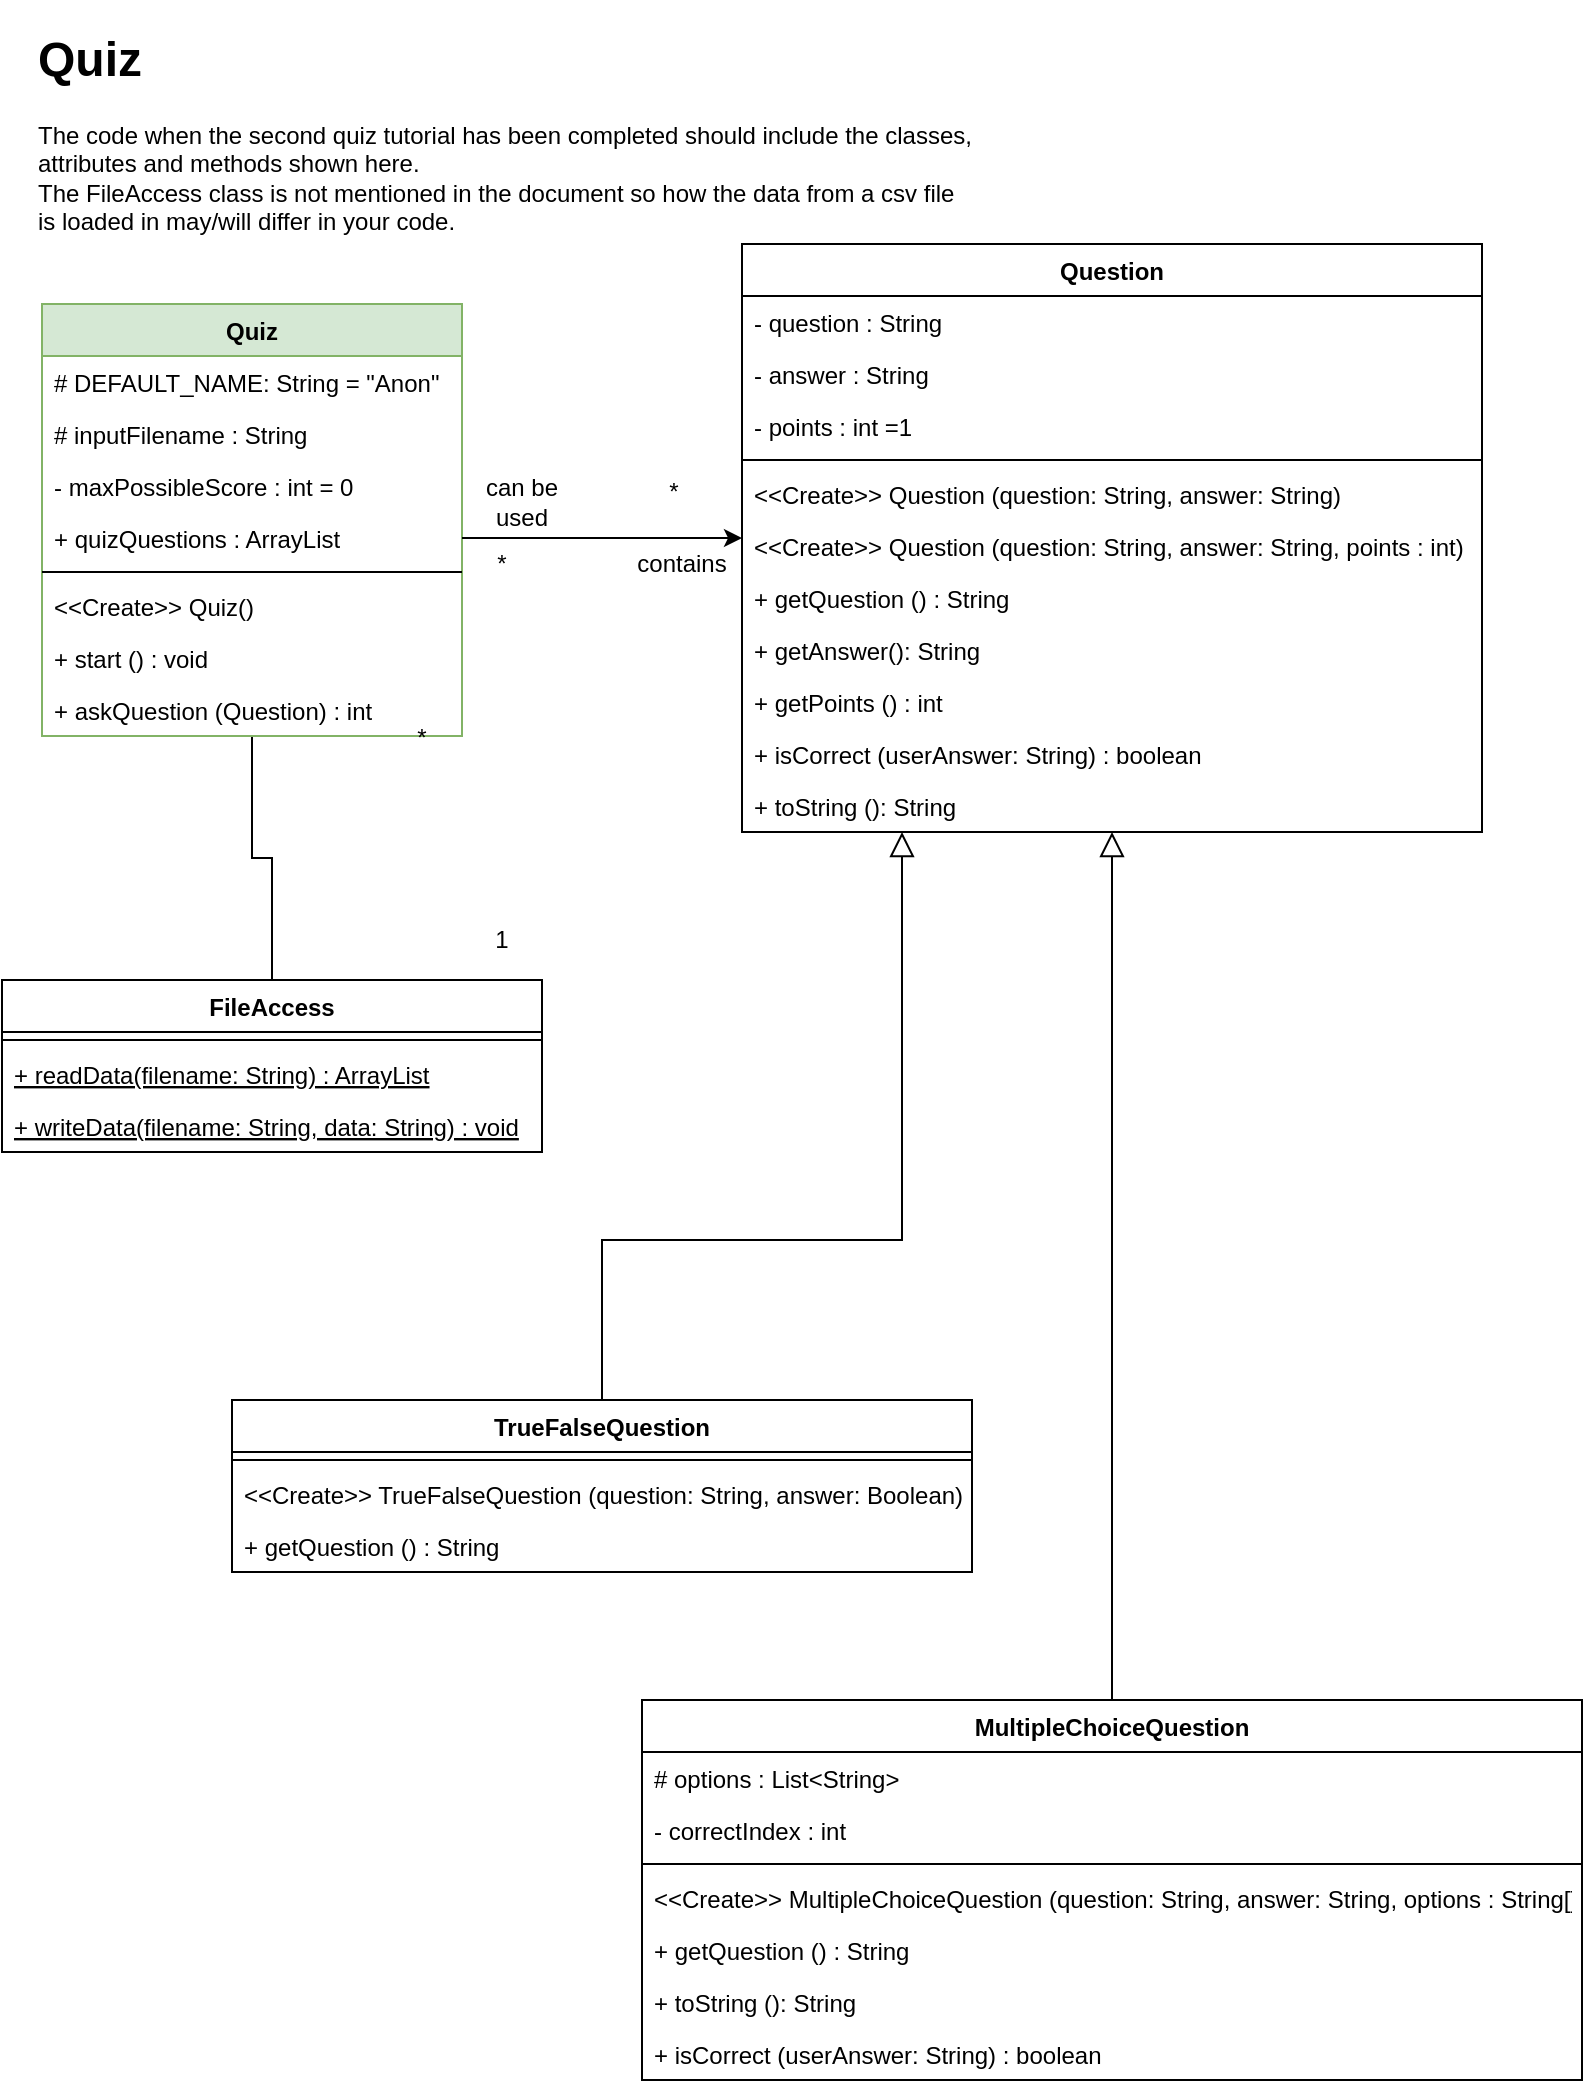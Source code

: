 <mxfile version="20.5.3" type="embed" pages="3"><diagram id="duLIq42Rx5AsYEdSV9Jk" name="Quiz"><mxGraphModel dx="771" dy="699" grid="1" gridSize="10" guides="1" tooltips="1" connect="1" arrows="1" fold="1" page="1" pageScale="1" pageWidth="827" pageHeight="1169" math="0" shadow="0"><root><mxCell id="0"/><mxCell id="1" parent="0"/><mxCell id="VQdse6aXJuE9har1bsIT-27" style="edgeStyle=orthogonalEdgeStyle;rounded=0;orthogonalLoop=1;jettySize=auto;html=1;exitX=0.5;exitY=1;exitDx=0;exitDy=0;entryX=0.5;entryY=0;entryDx=0;entryDy=0;endArrow=none;endFill=0;" parent="1" source="VQdse6aXJuE9har1bsIT-1" target="VQdse6aXJuE9har1bsIT-5" edge="1"><mxGeometry relative="1" as="geometry"/></mxCell><mxCell id="VQdse6aXJuE9har1bsIT-1" value="Quiz" style="swimlane;fontStyle=1;align=center;verticalAlign=top;childLayout=stackLayout;horizontal=1;startSize=26;horizontalStack=0;resizeParent=1;resizeParentMax=0;resizeLast=0;collapsible=1;marginBottom=0;fillColor=#d5e8d4;strokeColor=#82b366;" parent="1" vertex="1"><mxGeometry x="30" y="152" width="210" height="216" as="geometry"/></mxCell><mxCell id="VQdse6aXJuE9har1bsIT-2" value="# DEFAULT_NAME: String = &quot;Anon&quot;" style="text;strokeColor=none;fillColor=none;align=left;verticalAlign=top;spacingLeft=4;spacingRight=4;overflow=hidden;rotatable=0;points=[[0,0.5],[1,0.5]];portConstraint=eastwest;" parent="VQdse6aXJuE9har1bsIT-1" vertex="1"><mxGeometry y="26" width="210" height="26" as="geometry"/></mxCell><mxCell id="VQdse6aXJuE9har1bsIT-14" value="# inputFilename : String" style="text;strokeColor=none;fillColor=none;align=left;verticalAlign=top;spacingLeft=4;spacingRight=4;overflow=hidden;rotatable=0;points=[[0,0.5],[1,0.5]];portConstraint=eastwest;" parent="VQdse6aXJuE9har1bsIT-1" vertex="1"><mxGeometry y="52" width="210" height="26" as="geometry"/></mxCell><mxCell id="VQdse6aXJuE9har1bsIT-15" value="- maxPossibleScore : int = 0" style="text;strokeColor=none;fillColor=none;align=left;verticalAlign=top;spacingLeft=4;spacingRight=4;overflow=hidden;rotatable=0;points=[[0,0.5],[1,0.5]];portConstraint=eastwest;" parent="VQdse6aXJuE9har1bsIT-1" vertex="1"><mxGeometry y="78" width="210" height="26" as="geometry"/></mxCell><mxCell id="VQdse6aXJuE9har1bsIT-13" value="+ quizQuestions : ArrayList" style="text;strokeColor=none;fillColor=none;align=left;verticalAlign=top;spacingLeft=4;spacingRight=4;overflow=hidden;rotatable=0;points=[[0,0.5],[1,0.5]];portConstraint=eastwest;" parent="VQdse6aXJuE9har1bsIT-1" vertex="1"><mxGeometry y="104" width="210" height="26" as="geometry"/></mxCell><mxCell id="VQdse6aXJuE9har1bsIT-3" value="" style="line;strokeWidth=1;fillColor=none;align=left;verticalAlign=middle;spacingTop=-1;spacingLeft=3;spacingRight=3;rotatable=0;labelPosition=right;points=[];portConstraint=eastwest;" parent="VQdse6aXJuE9har1bsIT-1" vertex="1"><mxGeometry y="130" width="210" height="8" as="geometry"/></mxCell><mxCell id="VQdse6aXJuE9har1bsIT-4" value="&lt;&lt;Create&gt;&gt; Quiz()" style="text;strokeColor=none;fillColor=none;align=left;verticalAlign=top;spacingLeft=4;spacingRight=4;overflow=hidden;rotatable=0;points=[[0,0.5],[1,0.5]];portConstraint=eastwest;" parent="VQdse6aXJuE9har1bsIT-1" vertex="1"><mxGeometry y="138" width="210" height="26" as="geometry"/></mxCell><mxCell id="VQdse6aXJuE9har1bsIT-17" value="+ start () : void" style="text;strokeColor=none;fillColor=none;align=left;verticalAlign=top;spacingLeft=4;spacingRight=4;overflow=hidden;rotatable=0;points=[[0,0.5],[1,0.5]];portConstraint=eastwest;" parent="VQdse6aXJuE9har1bsIT-1" vertex="1"><mxGeometry y="164" width="210" height="26" as="geometry"/></mxCell><mxCell id="VQdse6aXJuE9har1bsIT-18" value="+ askQuestion (Question) : int" style="text;strokeColor=none;fillColor=none;align=left;verticalAlign=top;spacingLeft=4;spacingRight=4;overflow=hidden;rotatable=0;points=[[0,0.5],[1,0.5]];portConstraint=eastwest;" parent="VQdse6aXJuE9har1bsIT-1" vertex="1"><mxGeometry y="190" width="210" height="26" as="geometry"/></mxCell><mxCell id="VQdse6aXJuE9har1bsIT-5" value="FileAccess" style="swimlane;fontStyle=1;align=center;verticalAlign=top;childLayout=stackLayout;horizontal=1;startSize=26;horizontalStack=0;resizeParent=1;resizeParentMax=0;resizeLast=0;collapsible=1;marginBottom=0;" parent="1" vertex="1"><mxGeometry x="10" y="490" width="270" height="86" as="geometry"/></mxCell><mxCell id="VQdse6aXJuE9har1bsIT-7" value="" style="line;strokeWidth=1;fillColor=none;align=left;verticalAlign=middle;spacingTop=-1;spacingLeft=3;spacingRight=3;rotatable=0;labelPosition=right;points=[];portConstraint=eastwest;" parent="VQdse6aXJuE9har1bsIT-5" vertex="1"><mxGeometry y="26" width="270" height="8" as="geometry"/></mxCell><mxCell id="VQdse6aXJuE9har1bsIT-8" value="+ readData(filename: String) : ArrayList" style="text;strokeColor=none;fillColor=none;align=left;verticalAlign=top;spacingLeft=4;spacingRight=4;overflow=hidden;rotatable=0;points=[[0,0.5],[1,0.5]];portConstraint=eastwest;fontStyle=4" parent="VQdse6aXJuE9har1bsIT-5" vertex="1"><mxGeometry y="34" width="270" height="26" as="geometry"/></mxCell><mxCell id="VQdse6aXJuE9har1bsIT-26" value="+ writeData(filename: String, data: String) : void" style="text;strokeColor=none;fillColor=none;align=left;verticalAlign=top;spacingLeft=4;spacingRight=4;overflow=hidden;rotatable=0;points=[[0,0.5],[1,0.5]];portConstraint=eastwest;fontStyle=4" parent="VQdse6aXJuE9har1bsIT-5" vertex="1"><mxGeometry y="60" width="270" height="26" as="geometry"/></mxCell><mxCell id="VQdse6aXJuE9har1bsIT-9" value="Question" style="swimlane;fontStyle=1;align=center;verticalAlign=top;childLayout=stackLayout;horizontal=1;startSize=26;horizontalStack=0;resizeParent=1;resizeParentMax=0;resizeLast=0;collapsible=1;marginBottom=0;" parent="1" vertex="1"><mxGeometry x="380" y="122" width="370" height="294" as="geometry"/></mxCell><mxCell id="VQdse6aXJuE9har1bsIT-10" value="- question : String" style="text;strokeColor=none;fillColor=none;align=left;verticalAlign=top;spacingLeft=4;spacingRight=4;overflow=hidden;rotatable=0;points=[[0,0.5],[1,0.5]];portConstraint=eastwest;" parent="VQdse6aXJuE9har1bsIT-9" vertex="1"><mxGeometry y="26" width="370" height="26" as="geometry"/></mxCell><mxCell id="VQdse6aXJuE9har1bsIT-20" value="- answer : String" style="text;strokeColor=none;fillColor=none;align=left;verticalAlign=top;spacingLeft=4;spacingRight=4;overflow=hidden;rotatable=0;points=[[0,0.5],[1,0.5]];portConstraint=eastwest;" parent="VQdse6aXJuE9har1bsIT-9" vertex="1"><mxGeometry y="52" width="370" height="26" as="geometry"/></mxCell><mxCell id="VQdse6aXJuE9har1bsIT-19" value="- points : int =1" style="text;strokeColor=none;fillColor=none;align=left;verticalAlign=top;spacingLeft=4;spacingRight=4;overflow=hidden;rotatable=0;points=[[0,0.5],[1,0.5]];portConstraint=eastwest;" parent="VQdse6aXJuE9har1bsIT-9" vertex="1"><mxGeometry y="78" width="370" height="26" as="geometry"/></mxCell><mxCell id="VQdse6aXJuE9har1bsIT-11" value="" style="line;strokeWidth=1;fillColor=none;align=left;verticalAlign=middle;spacingTop=-1;spacingLeft=3;spacingRight=3;rotatable=0;labelPosition=right;points=[];portConstraint=eastwest;" parent="VQdse6aXJuE9har1bsIT-9" vertex="1"><mxGeometry y="104" width="370" height="8" as="geometry"/></mxCell><mxCell id="VQdse6aXJuE9har1bsIT-12" value="&lt;&lt;Create&gt;&gt; Question (question: String, answer: String) " style="text;strokeColor=none;fillColor=none;align=left;verticalAlign=top;spacingLeft=4;spacingRight=4;overflow=hidden;rotatable=0;points=[[0,0.5],[1,0.5]];portConstraint=eastwest;" parent="VQdse6aXJuE9har1bsIT-9" vertex="1"><mxGeometry y="112" width="370" height="26" as="geometry"/></mxCell><mxCell id="VQdse6aXJuE9har1bsIT-31" value="&lt;&lt;Create&gt;&gt; Question (question: String, answer: String, points : int) " style="text;strokeColor=none;fillColor=none;align=left;verticalAlign=top;spacingLeft=4;spacingRight=4;overflow=hidden;rotatable=0;points=[[0,0.5],[1,0.5]];portConstraint=eastwest;" parent="VQdse6aXJuE9har1bsIT-9" vertex="1"><mxGeometry y="138" width="370" height="26" as="geometry"/></mxCell><mxCell id="VQdse6aXJuE9har1bsIT-22" value="+ getQuestion () : String" style="text;strokeColor=none;fillColor=none;align=left;verticalAlign=top;spacingLeft=4;spacingRight=4;overflow=hidden;rotatable=0;points=[[0,0.5],[1,0.5]];portConstraint=eastwest;" parent="VQdse6aXJuE9har1bsIT-9" vertex="1"><mxGeometry y="164" width="370" height="26" as="geometry"/></mxCell><mxCell id="VQdse6aXJuE9har1bsIT-23" value="+ getAnswer(): String" style="text;strokeColor=none;fillColor=none;align=left;verticalAlign=top;spacingLeft=4;spacingRight=4;overflow=hidden;rotatable=0;points=[[0,0.5],[1,0.5]];portConstraint=eastwest;" parent="VQdse6aXJuE9har1bsIT-9" vertex="1"><mxGeometry y="190" width="370" height="26" as="geometry"/></mxCell><mxCell id="VQdse6aXJuE9har1bsIT-24" value="+ getPoints () : int" style="text;strokeColor=none;fillColor=none;align=left;verticalAlign=top;spacingLeft=4;spacingRight=4;overflow=hidden;rotatable=0;points=[[0,0.5],[1,0.5]];portConstraint=eastwest;" parent="VQdse6aXJuE9har1bsIT-9" vertex="1"><mxGeometry y="216" width="370" height="26" as="geometry"/></mxCell><mxCell id="VQdse6aXJuE9har1bsIT-25" value="+ isCorrect (userAnswer: String) : boolean" style="text;strokeColor=none;fillColor=none;align=left;verticalAlign=top;spacingLeft=4;spacingRight=4;overflow=hidden;rotatable=0;points=[[0,0.5],[1,0.5]];portConstraint=eastwest;" parent="VQdse6aXJuE9har1bsIT-9" vertex="1"><mxGeometry y="242" width="370" height="26" as="geometry"/></mxCell><mxCell id="MTsyjFuWIduIOb7OvGZQ-23" value="+ toString (): String" style="text;strokeColor=none;fillColor=none;align=left;verticalAlign=top;spacingLeft=4;spacingRight=4;overflow=hidden;rotatable=0;points=[[0,0.5],[1,0.5]];portConstraint=eastwest;" parent="VQdse6aXJuE9har1bsIT-9" vertex="1"><mxGeometry y="268" width="370" height="26" as="geometry"/></mxCell><mxCell id="VQdse6aXJuE9har1bsIT-28" style="edgeStyle=orthogonalEdgeStyle;rounded=0;orthogonalLoop=1;jettySize=auto;html=1;exitX=1;exitY=0.5;exitDx=0;exitDy=0;endArrow=classic;endFill=1;" parent="1" source="VQdse6aXJuE9har1bsIT-13" target="VQdse6aXJuE9har1bsIT-9" edge="1"><mxGeometry relative="1" as="geometry"/></mxCell><mxCell id="MTsyjFuWIduIOb7OvGZQ-24" style="edgeStyle=orthogonalEdgeStyle;rounded=0;orthogonalLoop=1;jettySize=auto;html=1;exitX=0.5;exitY=0;exitDx=0;exitDy=0;endArrow=block;endFill=0;endSize=10;" parent="1" source="MTsyjFuWIduIOb7OvGZQ-1" target="VQdse6aXJuE9har1bsIT-9" edge="1"><mxGeometry relative="1" as="geometry"><Array as="points"><mxPoint x="310" y="620"/><mxPoint x="460" y="620"/></Array></mxGeometry></mxCell><mxCell id="MTsyjFuWIduIOb7OvGZQ-1" value="TrueFalseQuestion" style="swimlane;fontStyle=1;align=center;verticalAlign=top;childLayout=stackLayout;horizontal=1;startSize=26;horizontalStack=0;resizeParent=1;resizeParentMax=0;resizeLast=0;collapsible=1;marginBottom=0;" parent="1" vertex="1"><mxGeometry x="125" y="700" width="370" height="86" as="geometry"/></mxCell><mxCell id="MTsyjFuWIduIOb7OvGZQ-5" value="" style="line;strokeWidth=1;fillColor=none;align=left;verticalAlign=middle;spacingTop=-1;spacingLeft=3;spacingRight=3;rotatable=0;labelPosition=right;points=[];portConstraint=eastwest;" parent="MTsyjFuWIduIOb7OvGZQ-1" vertex="1"><mxGeometry y="26" width="370" height="8" as="geometry"/></mxCell><mxCell id="MTsyjFuWIduIOb7OvGZQ-6" value="&lt;&lt;Create&gt;&gt; TrueFalseQuestion (question: String, answer: Boolean) " style="text;strokeColor=none;fillColor=none;align=left;verticalAlign=top;spacingLeft=4;spacingRight=4;overflow=hidden;rotatable=0;points=[[0,0.5],[1,0.5]];portConstraint=eastwest;" parent="MTsyjFuWIduIOb7OvGZQ-1" vertex="1"><mxGeometry y="34" width="370" height="26" as="geometry"/></mxCell><mxCell id="MTsyjFuWIduIOb7OvGZQ-8" value="+ getQuestion () : String" style="text;strokeColor=none;fillColor=none;align=left;verticalAlign=top;spacingLeft=4;spacingRight=4;overflow=hidden;rotatable=0;points=[[0,0.5],[1,0.5]];portConstraint=eastwest;" parent="MTsyjFuWIduIOb7OvGZQ-1" vertex="1"><mxGeometry y="60" width="370" height="26" as="geometry"/></mxCell><mxCell id="MTsyjFuWIduIOb7OvGZQ-25" style="edgeStyle=orthogonalEdgeStyle;rounded=0;orthogonalLoop=1;jettySize=auto;html=1;exitX=0.5;exitY=0;exitDx=0;exitDy=0;endArrow=block;endFill=0;endSize=10;" parent="1" source="MTsyjFuWIduIOb7OvGZQ-12" target="VQdse6aXJuE9har1bsIT-9" edge="1"><mxGeometry relative="1" as="geometry"/></mxCell><mxCell id="MTsyjFuWIduIOb7OvGZQ-12" value="MultipleChoiceQuestion" style="swimlane;fontStyle=1;align=center;verticalAlign=top;childLayout=stackLayout;horizontal=1;startSize=26;horizontalStack=0;resizeParent=1;resizeParentMax=0;resizeLast=0;collapsible=1;marginBottom=0;" parent="1" vertex="1"><mxGeometry x="330" y="850" width="470" height="190" as="geometry"/></mxCell><mxCell id="MTsyjFuWIduIOb7OvGZQ-13" value="# options : List&lt;String&gt;" style="text;strokeColor=none;fillColor=none;align=left;verticalAlign=top;spacingLeft=4;spacingRight=4;overflow=hidden;rotatable=0;points=[[0,0.5],[1,0.5]];portConstraint=eastwest;" parent="MTsyjFuWIduIOb7OvGZQ-12" vertex="1"><mxGeometry y="26" width="470" height="26" as="geometry"/></mxCell><mxCell id="MTsyjFuWIduIOb7OvGZQ-14" value="- correctIndex : int" style="text;strokeColor=none;fillColor=none;align=left;verticalAlign=top;spacingLeft=4;spacingRight=4;overflow=hidden;rotatable=0;points=[[0,0.5],[1,0.5]];portConstraint=eastwest;" parent="MTsyjFuWIduIOb7OvGZQ-12" vertex="1"><mxGeometry y="52" width="470" height="26" as="geometry"/></mxCell><mxCell id="MTsyjFuWIduIOb7OvGZQ-16" value="" style="line;strokeWidth=1;fillColor=none;align=left;verticalAlign=middle;spacingTop=-1;spacingLeft=3;spacingRight=3;rotatable=0;labelPosition=right;points=[];portConstraint=eastwest;" parent="MTsyjFuWIduIOb7OvGZQ-12" vertex="1"><mxGeometry y="78" width="470" height="8" as="geometry"/></mxCell><mxCell id="MTsyjFuWIduIOb7OvGZQ-18" value="&lt;&lt;Create&gt;&gt; MultipleChoiceQuestion (question: String, answer: String, options : String[], points : int) " style="text;strokeColor=none;fillColor=none;align=left;verticalAlign=top;spacingLeft=4;spacingRight=4;overflow=hidden;rotatable=0;points=[[0,0.5],[1,0.5]];portConstraint=eastwest;" parent="MTsyjFuWIduIOb7OvGZQ-12" vertex="1"><mxGeometry y="86" width="470" height="26" as="geometry"/></mxCell><mxCell id="MTsyjFuWIduIOb7OvGZQ-19" value="+ getQuestion () : String" style="text;strokeColor=none;fillColor=none;align=left;verticalAlign=top;spacingLeft=4;spacingRight=4;overflow=hidden;rotatable=0;points=[[0,0.5],[1,0.5]];portConstraint=eastwest;" parent="MTsyjFuWIduIOb7OvGZQ-12" vertex="1"><mxGeometry y="112" width="470" height="26" as="geometry"/></mxCell><mxCell id="MTsyjFuWIduIOb7OvGZQ-26" value="+ toString (): String" style="text;strokeColor=none;fillColor=none;align=left;verticalAlign=top;spacingLeft=4;spacingRight=4;overflow=hidden;rotatable=0;points=[[0,0.5],[1,0.5]];portConstraint=eastwest;" parent="MTsyjFuWIduIOb7OvGZQ-12" vertex="1"><mxGeometry y="138" width="470" height="26" as="geometry"/></mxCell><mxCell id="MTsyjFuWIduIOb7OvGZQ-22" value="+ isCorrect (userAnswer: String) : boolean" style="text;strokeColor=none;fillColor=none;align=left;verticalAlign=top;spacingLeft=4;spacingRight=4;overflow=hidden;rotatable=0;points=[[0,0.5],[1,0.5]];portConstraint=eastwest;" parent="MTsyjFuWIduIOb7OvGZQ-12" vertex="1"><mxGeometry y="164" width="470" height="26" as="geometry"/></mxCell><mxCell id="MTsyjFuWIduIOb7OvGZQ-35" value="*" style="text;html=1;strokeColor=none;fillColor=none;align=center;verticalAlign=middle;whiteSpace=wrap;rounded=0;" parent="1" vertex="1"><mxGeometry x="326" y="235.5" width="40" height="20" as="geometry"/></mxCell><mxCell id="MTsyjFuWIduIOb7OvGZQ-36" value="*" style="text;html=1;strokeColor=none;fillColor=none;align=center;verticalAlign=middle;whiteSpace=wrap;rounded=0;" parent="1" vertex="1"><mxGeometry x="240" y="272" width="40" height="20" as="geometry"/></mxCell><mxCell id="MTsyjFuWIduIOb7OvGZQ-37" value="can be used" style="text;html=1;strokeColor=none;fillColor=none;align=center;verticalAlign=middle;whiteSpace=wrap;rounded=0;" parent="1" vertex="1"><mxGeometry x="250" y="241" width="40" height="20" as="geometry"/></mxCell><mxCell id="MTsyjFuWIduIOb7OvGZQ-38" value="contains" style="text;html=1;strokeColor=none;fillColor=none;align=center;verticalAlign=middle;whiteSpace=wrap;rounded=0;" parent="1" vertex="1"><mxGeometry x="330" y="272" width="40" height="20" as="geometry"/></mxCell><mxCell id="MTsyjFuWIduIOb7OvGZQ-39" value="1" style="text;html=1;strokeColor=none;fillColor=none;align=center;verticalAlign=middle;whiteSpace=wrap;rounded=0;" parent="1" vertex="1"><mxGeometry x="240" y="460" width="40" height="20" as="geometry"/></mxCell><mxCell id="MTsyjFuWIduIOb7OvGZQ-40" value="*" style="text;html=1;strokeColor=none;fillColor=none;align=center;verticalAlign=middle;whiteSpace=wrap;rounded=0;" parent="1" vertex="1"><mxGeometry x="200" y="359" width="40" height="20" as="geometry"/></mxCell><mxCell id="vm7HZ5pWed6nC2Jhg_ce-1" value="&lt;h1&gt;Quiz&lt;/h1&gt;&lt;div&gt;The code when the second quiz tutorial has been completed should include the classes, attributes and methods shown here.&lt;/div&gt;&lt;div&gt;The FileAccess class is not mentioned in the document so how the data from a csv file is loaded in may/will differ in your code.&lt;/div&gt;" style="text;html=1;strokeColor=none;fillColor=none;spacing=5;spacingTop=-20;whiteSpace=wrap;overflow=hidden;rounded=0;" parent="1" vertex="1"><mxGeometry x="22.5" y="10" width="475" height="120" as="geometry"/></mxCell></root></mxGraphModel></diagram><diagram id="gwPIjeohYx2GAbvQp8mQ" name="Household"><mxGraphModel dx="1598" dy="699" grid="1" gridSize="10" guides="1" tooltips="1" connect="1" arrows="1" fold="1" page="1" pageScale="1" pageWidth="827" pageHeight="1169" math="0" shadow="0"><root><mxCell id="yh7My2_I7LnDcp3Apb6W-0"/><mxCell id="yh7My2_I7LnDcp3Apb6W-1" parent="yh7My2_I7LnDcp3Apb6W-0"/><mxCell id="yh7My2_I7LnDcp3Apb6W-2" value="Person" style="swimlane;fontStyle=1;align=center;verticalAlign=top;childLayout=stackLayout;horizontal=1;startSize=26;horizontalStack=0;resizeParent=1;resizeParentMax=0;resizeLast=0;collapsible=1;marginBottom=0;" parent="yh7My2_I7LnDcp3Apb6W-1" vertex="1"><mxGeometry x="20" y="240" width="540" height="216" as="geometry"/></mxCell><mxCell id="yh7My2_I7LnDcp3Apb6W-7" value="-age : int" style="text;strokeColor=none;fillColor=none;align=left;verticalAlign=top;spacingLeft=4;spacingRight=4;overflow=hidden;rotatable=0;points=[[0,0.5],[1,0.5]];portConstraint=eastwest;" parent="yh7My2_I7LnDcp3Apb6W-2" vertex="1"><mxGeometry y="26" width="540" height="26" as="geometry"/></mxCell><mxCell id="yh7My2_I7LnDcp3Apb6W-6" value="-height: double" style="text;strokeColor=none;fillColor=none;align=left;verticalAlign=top;spacingLeft=4;spacingRight=4;overflow=hidden;rotatable=0;points=[[0,0.5],[1,0.5]];portConstraint=eastwest;" parent="yh7My2_I7LnDcp3Apb6W-2" vertex="1"><mxGeometry y="52" width="540" height="26" as="geometry"/></mxCell><mxCell id="yh7My2_I7LnDcp3Apb6W-25" value="-gender: String" style="text;strokeColor=none;fillColor=none;align=left;verticalAlign=top;spacingLeft=4;spacingRight=4;overflow=hidden;rotatable=0;points=[[0,0.5],[1,0.5]];portConstraint=eastwest;" parent="yh7My2_I7LnDcp3Apb6W-2" vertex="1"><mxGeometry y="78" width="540" height="26" as="geometry"/></mxCell><mxCell id="yh7My2_I7LnDcp3Apb6W-26" value="-firstName: String" style="text;strokeColor=none;fillColor=none;align=left;verticalAlign=top;spacingLeft=4;spacingRight=4;overflow=hidden;rotatable=0;points=[[0,0.5],[1,0.5]];portConstraint=eastwest;" parent="yh7My2_I7LnDcp3Apb6W-2" vertex="1"><mxGeometry y="104" width="540" height="26" as="geometry"/></mxCell><mxCell id="yh7My2_I7LnDcp3Apb6W-3" value="-surname : String" style="text;strokeColor=none;fillColor=none;align=left;verticalAlign=top;spacingLeft=4;spacingRight=4;overflow=hidden;rotatable=0;points=[[0,0.5],[1,0.5]];portConstraint=eastwest;" parent="yh7My2_I7LnDcp3Apb6W-2" vertex="1"><mxGeometry y="130" width="540" height="26" as="geometry"/></mxCell><mxCell id="yh7My2_I7LnDcp3Apb6W-4" value="" style="line;strokeWidth=1;fillColor=none;align=left;verticalAlign=middle;spacingTop=-1;spacingLeft=3;spacingRight=3;rotatable=0;labelPosition=right;points=[];portConstraint=eastwest;" parent="yh7My2_I7LnDcp3Apb6W-2" vertex="1"><mxGeometry y="156" width="540" height="8" as="geometry"/></mxCell><mxCell id="yh7My2_I7LnDcp3Apb6W-5" value="&lt;&lt;Create&gt;&gt;Human(firstName: String, surname: String, age:int, height: double, weight: double) " style="text;strokeColor=none;fillColor=none;align=left;verticalAlign=top;spacingLeft=4;spacingRight=4;overflow=hidden;rotatable=0;points=[[0,0.5],[1,0.5]];portConstraint=eastwest;" parent="yh7My2_I7LnDcp3Apb6W-2" vertex="1"><mxGeometry y="164" width="540" height="26" as="geometry"/></mxCell><mxCell id="yh7My2_I7LnDcp3Apb6W-27" value="&lt;&lt;Create&gt;&gt;Human(firstName: String, surname: String) " style="text;strokeColor=none;fillColor=none;align=left;verticalAlign=top;spacingLeft=4;spacingRight=4;overflow=hidden;rotatable=0;points=[[0,0.5],[1,0.5]];portConstraint=eastwest;" parent="yh7My2_I7LnDcp3Apb6W-2" vertex="1"><mxGeometry y="190" width="540" height="26" as="geometry"/></mxCell><mxCell id="yh7My2_I7LnDcp3Apb6W-34" style="edgeStyle=orthogonalEdgeStyle;rounded=0;orthogonalLoop=1;jettySize=auto;html=1;exitX=0.5;exitY=0;exitDx=0;exitDy=0;endArrow=block;endFill=0;endSize=10;" parent="yh7My2_I7LnDcp3Apb6W-1" source="yh7My2_I7LnDcp3Apb6W-8" target="yh7My2_I7LnDcp3Apb6W-2" edge="1"><mxGeometry relative="1" as="geometry"/></mxCell><mxCell id="yh7My2_I7LnDcp3Apb6W-52" style="edgeStyle=orthogonalEdgeStyle;rounded=0;orthogonalLoop=1;jettySize=auto;html=1;exitX=0.25;exitY=0;exitDx=0;exitDy=0;startArrow=classic;startFill=1;endArrow=none;endFill=0;endSize=10;" parent="yh7My2_I7LnDcp3Apb6W-1" source="yh7My2_I7LnDcp3Apb6W-8" target="yh7My2_I7LnDcp3Apb6W-14" edge="1"><mxGeometry relative="1" as="geometry"/></mxCell><mxCell id="yh7My2_I7LnDcp3Apb6W-8" value="Adult" style="swimlane;fontStyle=1;align=center;verticalAlign=top;childLayout=stackLayout;horizontal=1;startSize=26;horizontalStack=0;resizeParent=1;resizeParentMax=0;resizeLast=0;collapsible=1;marginBottom=0;" parent="yh7My2_I7LnDcp3Apb6W-1" vertex="1"><mxGeometry x="-140" y="640" width="340" height="164" as="geometry"/></mxCell><mxCell id="yh7My2_I7LnDcp3Apb6W-9" value="- children : ArrayList &lt;Child&gt;" style="text;strokeColor=none;fillColor=none;align=left;verticalAlign=top;spacingLeft=4;spacingRight=4;overflow=hidden;rotatable=0;points=[[0,0.5],[1,0.5]];portConstraint=eastwest;" parent="yh7My2_I7LnDcp3Apb6W-8" vertex="1"><mxGeometry y="26" width="340" height="26" as="geometry"/></mxCell><mxCell id="yh7My2_I7LnDcp3Apb6W-10" value="- employed: Boolean" style="text;strokeColor=none;fillColor=none;align=left;verticalAlign=top;spacingLeft=4;spacingRight=4;overflow=hidden;rotatable=0;points=[[0,0.5],[1,0.5]];portConstraint=eastwest;" parent="yh7My2_I7LnDcp3Apb6W-8" vertex="1"><mxGeometry y="52" width="340" height="26" as="geometry"/></mxCell><mxCell id="yh7My2_I7LnDcp3Apb6W-11" value="- job : String" style="text;strokeColor=none;fillColor=none;align=left;verticalAlign=top;spacingLeft=4;spacingRight=4;overflow=hidden;rotatable=0;points=[[0,0.5],[1,0.5]];portConstraint=eastwest;" parent="yh7My2_I7LnDcp3Apb6W-8" vertex="1"><mxGeometry y="78" width="340" height="26" as="geometry"/></mxCell><mxCell id="yh7My2_I7LnDcp3Apb6W-12" value="" style="line;strokeWidth=1;fillColor=none;align=left;verticalAlign=middle;spacingTop=-1;spacingLeft=3;spacingRight=3;rotatable=0;labelPosition=right;points=[];portConstraint=eastwest;" parent="yh7My2_I7LnDcp3Apb6W-8" vertex="1"><mxGeometry y="104" width="340" height="8" as="geometry"/></mxCell><mxCell id="yh7My2_I7LnDcp3Apb6W-39" value="&lt;&lt;Create&gt;&gt;Adult(firstName: String, surname: String) " style="text;strokeColor=none;fillColor=none;align=left;verticalAlign=top;spacingLeft=4;spacingRight=4;overflow=hidden;rotatable=0;points=[[0,0.5],[1,0.5]];portConstraint=eastwest;" parent="yh7My2_I7LnDcp3Apb6W-8" vertex="1"><mxGeometry y="112" width="340" height="26" as="geometry"/></mxCell><mxCell id="yh7My2_I7LnDcp3Apb6W-13" value="&lt;&lt;Create&gt;&gt;Adult(age:int, height: double, weight: double) " style="text;strokeColor=none;fillColor=none;align=left;verticalAlign=top;spacingLeft=4;spacingRight=4;overflow=hidden;rotatable=0;points=[[0,0.5],[1,0.5]];portConstraint=eastwest;" parent="yh7My2_I7LnDcp3Apb6W-8" vertex="1"><mxGeometry y="138" width="340" height="26" as="geometry"/></mxCell><mxCell id="yh7My2_I7LnDcp3Apb6W-14" value="Household" style="swimlane;fontStyle=1;align=center;verticalAlign=top;childLayout=stackLayout;horizontal=1;startSize=26;horizontalStack=0;resizeParent=1;resizeParentMax=0;resizeLast=0;collapsible=1;marginBottom=0;" parent="yh7My2_I7LnDcp3Apb6W-1" vertex="1"><mxGeometry x="-440" y="280" width="230" height="216" as="geometry"/></mxCell><mxCell id="yh7My2_I7LnDcp3Apb6W-15" value="-adults: ArrayList &lt;Adults&gt;" style="text;strokeColor=none;fillColor=none;align=left;verticalAlign=top;spacingLeft=4;spacingRight=4;overflow=hidden;rotatable=0;points=[[0,0.5],[1,0.5]];portConstraint=eastwest;" parent="yh7My2_I7LnDcp3Apb6W-14" vertex="1"><mxGeometry y="26" width="230" height="26" as="geometry"/></mxCell><mxCell id="yh7My2_I7LnDcp3Apb6W-19" value="-child: ArrayList &lt;Child&gt;" style="text;strokeColor=none;fillColor=none;align=left;verticalAlign=top;spacingLeft=4;spacingRight=4;overflow=hidden;rotatable=0;points=[[0,0.5],[1,0.5]];portConstraint=eastwest;" parent="yh7My2_I7LnDcp3Apb6W-14" vertex="1"><mxGeometry y="52" width="230" height="26" as="geometry"/></mxCell><mxCell id="yh7My2_I7LnDcp3Apb6W-18" value="-pets: ArrayList &lt;Pet&gt;" style="text;strokeColor=none;fillColor=none;align=left;verticalAlign=top;spacingLeft=4;spacingRight=4;overflow=hidden;rotatable=0;points=[[0,0.5],[1,0.5]];portConstraint=eastwest;" parent="yh7My2_I7LnDcp3Apb6W-14" vertex="1"><mxGeometry y="78" width="230" height="26" as="geometry"/></mxCell><mxCell id="yh7My2_I7LnDcp3Apb6W-16" value="" style="line;strokeWidth=1;fillColor=none;align=left;verticalAlign=middle;spacingTop=-1;spacingLeft=3;spacingRight=3;rotatable=0;labelPosition=right;points=[];portConstraint=eastwest;" parent="yh7My2_I7LnDcp3Apb6W-14" vertex="1"><mxGeometry y="104" width="230" height="8" as="geometry"/></mxCell><mxCell id="yh7My2_I7LnDcp3Apb6W-17" value="+ getAllAdults() : ArrayList&lt;Adult&gt;" style="text;strokeColor=none;fillColor=none;align=left;verticalAlign=top;spacingLeft=4;spacingRight=4;overflow=hidden;rotatable=0;points=[[0,0.5],[1,0.5]];portConstraint=eastwest;" parent="yh7My2_I7LnDcp3Apb6W-14" vertex="1"><mxGeometry y="112" width="230" height="26" as="geometry"/></mxCell><mxCell id="yh7My2_I7LnDcp3Apb6W-23" value="+ getAllChildren() : ArrayList&lt;Child&gt;" style="text;strokeColor=none;fillColor=none;align=left;verticalAlign=top;spacingLeft=4;spacingRight=4;overflow=hidden;rotatable=0;points=[[0,0.5],[1,0.5]];portConstraint=eastwest;" parent="yh7My2_I7LnDcp3Apb6W-14" vertex="1"><mxGeometry y="138" width="230" height="26" as="geometry"/></mxCell><mxCell id="yh7My2_I7LnDcp3Apb6W-24" value="+ getAllPets() : ArrayList&lt;Pet&gt;" style="text;strokeColor=none;fillColor=none;align=left;verticalAlign=top;spacingLeft=4;spacingRight=4;overflow=hidden;rotatable=0;points=[[0,0.5],[1,0.5]];portConstraint=eastwest;" parent="yh7My2_I7LnDcp3Apb6W-14" vertex="1"><mxGeometry y="164" width="230" height="26" as="geometry"/></mxCell><mxCell id="yh7My2_I7LnDcp3Apb6W-20" value="+getAllMembers() : ArrayList&lt;Person&gt;" style="text;strokeColor=none;fillColor=none;align=left;verticalAlign=top;spacingLeft=4;spacingRight=4;overflow=hidden;rotatable=0;points=[[0,0.5],[1,0.5]];portConstraint=eastwest;" parent="yh7My2_I7LnDcp3Apb6W-14" vertex="1"><mxGeometry y="190" width="230" height="26" as="geometry"/></mxCell><mxCell id="yh7My2_I7LnDcp3Apb6W-35" style="edgeStyle=orthogonalEdgeStyle;rounded=0;orthogonalLoop=1;jettySize=auto;html=1;exitX=0.5;exitY=0;exitDx=0;exitDy=0;endArrow=block;endFill=0;endSize=10;" parent="yh7My2_I7LnDcp3Apb6W-1" source="yh7My2_I7LnDcp3Apb6W-28" target="yh7My2_I7LnDcp3Apb6W-2" edge="1"><mxGeometry relative="1" as="geometry"/></mxCell><mxCell id="yh7My2_I7LnDcp3Apb6W-54" style="edgeStyle=orthogonalEdgeStyle;rounded=0;orthogonalLoop=1;jettySize=auto;html=1;exitX=0.25;exitY=0;exitDx=0;exitDy=0;startArrow=classic;startFill=1;endArrow=none;endFill=0;endSize=10;jumpStyle=arc;jumpSize=17;" parent="yh7My2_I7LnDcp3Apb6W-1" source="yh7My2_I7LnDcp3Apb6W-28" target="yh7My2_I7LnDcp3Apb6W-14" edge="1"><mxGeometry relative="1" as="geometry"/></mxCell><mxCell id="yh7My2_I7LnDcp3Apb6W-28" value="Child" style="swimlane;fontStyle=1;align=center;verticalAlign=top;childLayout=stackLayout;horizontal=1;startSize=26;horizontalStack=0;resizeParent=1;resizeParentMax=0;resizeLast=0;collapsible=1;marginBottom=0;" parent="yh7My2_I7LnDcp3Apb6W-1" vertex="1"><mxGeometry x="414" y="640" width="340" height="138" as="geometry"/></mxCell><mxCell id="yh7My2_I7LnDcp3Apb6W-29" value="- guardian: ArrayList &lt;Adult&gt;" style="text;strokeColor=none;fillColor=none;align=left;verticalAlign=top;spacingLeft=4;spacingRight=4;overflow=hidden;rotatable=0;points=[[0,0.5],[1,0.5]];portConstraint=eastwest;" parent="yh7My2_I7LnDcp3Apb6W-28" vertex="1"><mxGeometry y="26" width="340" height="26" as="geometry"/></mxCell><mxCell id="yh7My2_I7LnDcp3Apb6W-30" value="- school : String" style="text;strokeColor=none;fillColor=none;align=left;verticalAlign=top;spacingLeft=4;spacingRight=4;overflow=hidden;rotatable=0;points=[[0,0.5],[1,0.5]];portConstraint=eastwest;" parent="yh7My2_I7LnDcp3Apb6W-28" vertex="1"><mxGeometry y="52" width="340" height="26" as="geometry"/></mxCell><mxCell id="yh7My2_I7LnDcp3Apb6W-32" value="" style="line;strokeWidth=1;fillColor=none;align=left;verticalAlign=middle;spacingTop=-1;spacingLeft=3;spacingRight=3;rotatable=0;labelPosition=right;points=[];portConstraint=eastwest;" parent="yh7My2_I7LnDcp3Apb6W-28" vertex="1"><mxGeometry y="78" width="340" height="8" as="geometry"/></mxCell><mxCell id="yh7My2_I7LnDcp3Apb6W-37" value="&lt;&lt;Create&gt;&gt;Child(firstName: String, surname: String) " style="text;strokeColor=none;fillColor=none;align=left;verticalAlign=top;spacingLeft=4;spacingRight=4;overflow=hidden;rotatable=0;points=[[0,0.5],[1,0.5]];portConstraint=eastwest;" parent="yh7My2_I7LnDcp3Apb6W-28" vertex="1"><mxGeometry y="86" width="340" height="26" as="geometry"/></mxCell><mxCell id="yh7My2_I7LnDcp3Apb6W-38" value="&lt;&lt;Create&gt;&gt;Child(firstName: String, surname: String, age:int, height: double, weight: double) " style="text;strokeColor=none;fillColor=none;align=left;verticalAlign=top;spacingLeft=4;spacingRight=4;overflow=hidden;rotatable=0;points=[[0,0.5],[1,0.5]];portConstraint=eastwest;" parent="yh7My2_I7LnDcp3Apb6W-28" vertex="1"><mxGeometry y="112" width="340" height="26" as="geometry"/></mxCell><mxCell id="yh7My2_I7LnDcp3Apb6W-36" style="edgeStyle=orthogonalEdgeStyle;rounded=0;orthogonalLoop=1;jettySize=auto;html=1;exitX=1;exitY=0.5;exitDx=0;exitDy=0;entryX=0;entryY=0.5;entryDx=0;entryDy=0;endArrow=open;endFill=0;endSize=10;startArrow=open;startFill=0;" parent="yh7My2_I7LnDcp3Apb6W-1" source="yh7My2_I7LnDcp3Apb6W-10" target="yh7My2_I7LnDcp3Apb6W-30" edge="1"><mxGeometry relative="1" as="geometry"/></mxCell><mxCell id="yh7My2_I7LnDcp3Apb6W-40" value="*" style="text;html=1;strokeColor=none;fillColor=none;align=center;verticalAlign=middle;whiteSpace=wrap;rounded=0;" parent="yh7My2_I7LnDcp3Apb6W-1" vertex="1"><mxGeometry x="200" y="680" width="40" height="20" as="geometry"/></mxCell><mxCell id="yh7My2_I7LnDcp3Apb6W-41" value="*" style="text;html=1;strokeColor=none;fillColor=none;align=center;verticalAlign=middle;whiteSpace=wrap;rounded=0;" parent="yh7My2_I7LnDcp3Apb6W-1" vertex="1"><mxGeometry x="370" y="712" width="40" height="20" as="geometry"/></mxCell><mxCell id="yh7My2_I7LnDcp3Apb6W-42" value="responsible for" style="text;html=1;strokeColor=none;fillColor=none;align=center;verticalAlign=middle;whiteSpace=wrap;rounded=0;" parent="yh7My2_I7LnDcp3Apb6W-1" vertex="1"><mxGeometry x="360" y="680" width="40" height="20" as="geometry"/></mxCell><mxCell id="yh7My2_I7LnDcp3Apb6W-43" value="Depends on" style="text;html=1;strokeColor=none;fillColor=none;align=center;verticalAlign=middle;whiteSpace=wrap;rounded=0;" parent="yh7My2_I7LnDcp3Apb6W-1" vertex="1"><mxGeometry x="220" y="720" width="40" height="20" as="geometry"/></mxCell><mxCell id="yh7My2_I7LnDcp3Apb6W-44" value="Pet" style="swimlane;fontStyle=1;align=center;verticalAlign=top;childLayout=stackLayout;horizontal=1;startSize=26;horizontalStack=0;resizeParent=1;resizeParentMax=0;resizeLast=0;collapsible=1;marginBottom=0;" parent="yh7My2_I7LnDcp3Apb6W-1" vertex="1"><mxGeometry x="-140" y="930" width="410" height="190" as="geometry"/></mxCell><mxCell id="yh7My2_I7LnDcp3Apb6W-45" value="-name : String" style="text;strokeColor=none;fillColor=none;align=left;verticalAlign=top;spacingLeft=4;spacingRight=4;overflow=hidden;rotatable=0;points=[[0,0.5],[1,0.5]];portConstraint=eastwest;" parent="yh7My2_I7LnDcp3Apb6W-44" vertex="1"><mxGeometry y="26" width="410" height="26" as="geometry"/></mxCell><mxCell id="yh7My2_I7LnDcp3Apb6W-46" value="-breed: String" style="text;strokeColor=none;fillColor=none;align=left;verticalAlign=top;spacingLeft=4;spacingRight=4;overflow=hidden;rotatable=0;points=[[0,0.5],[1,0.5]];portConstraint=eastwest;" parent="yh7My2_I7LnDcp3Apb6W-44" vertex="1"><mxGeometry y="52" width="410" height="26" as="geometry"/></mxCell><mxCell id="yh7My2_I7LnDcp3Apb6W-50" value="- age: int" style="text;strokeColor=none;fillColor=none;align=left;verticalAlign=top;spacingLeft=4;spacingRight=4;overflow=hidden;rotatable=0;points=[[0,0.5],[1,0.5]];portConstraint=eastwest;" parent="yh7My2_I7LnDcp3Apb6W-44" vertex="1"><mxGeometry y="78" width="410" height="26" as="geometry"/></mxCell><mxCell id="yh7My2_I7LnDcp3Apb6W-51" value="- type: String" style="text;strokeColor=none;fillColor=none;align=left;verticalAlign=top;spacingLeft=4;spacingRight=4;overflow=hidden;rotatable=0;points=[[0,0.5],[1,0.5]];portConstraint=eastwest;" parent="yh7My2_I7LnDcp3Apb6W-44" vertex="1"><mxGeometry y="104" width="410" height="26" as="geometry"/></mxCell><mxCell id="yh7My2_I7LnDcp3Apb6W-47" value="" style="line;strokeWidth=1;fillColor=none;align=left;verticalAlign=middle;spacingTop=-1;spacingLeft=3;spacingRight=3;rotatable=0;labelPosition=right;points=[];portConstraint=eastwest;" parent="yh7My2_I7LnDcp3Apb6W-44" vertex="1"><mxGeometry y="130" width="410" height="8" as="geometry"/></mxCell><mxCell id="yh7My2_I7LnDcp3Apb6W-48" value="&lt;&lt;Create&gt;&gt;Pet(name: String, type: String) " style="text;strokeColor=none;fillColor=none;align=left;verticalAlign=top;spacingLeft=4;spacingRight=4;overflow=hidden;rotatable=0;points=[[0,0.5],[1,0.5]];portConstraint=eastwest;" parent="yh7My2_I7LnDcp3Apb6W-44" vertex="1"><mxGeometry y="138" width="410" height="26" as="geometry"/></mxCell><mxCell id="yh7My2_I7LnDcp3Apb6W-49" value="&lt;&lt;Create&gt;&gt;Pet(name: String, type: String, age:int, breed: String) " style="text;strokeColor=none;fillColor=none;align=left;verticalAlign=top;spacingLeft=4;spacingRight=4;overflow=hidden;rotatable=0;points=[[0,0.5],[1,0.5]];portConstraint=eastwest;" parent="yh7My2_I7LnDcp3Apb6W-44" vertex="1"><mxGeometry y="164" width="410" height="26" as="geometry"/></mxCell><mxCell id="yh7My2_I7LnDcp3Apb6W-55" value="1" style="text;html=1;strokeColor=none;fillColor=none;align=center;verticalAlign=middle;whiteSpace=wrap;rounded=0;" parent="yh7My2_I7LnDcp3Apb6W-1" vertex="1"><mxGeometry x="-360" y="496" width="40" height="20" as="geometry"/></mxCell><mxCell id="yh7My2_I7LnDcp3Apb6W-56" value="belongs to" style="text;html=1;strokeColor=none;fillColor=none;align=center;verticalAlign=middle;whiteSpace=wrap;rounded=0;" parent="yh7My2_I7LnDcp3Apb6W-1" vertex="1"><mxGeometry x="-320" y="500" width="40" height="20" as="geometry"/></mxCell><mxCell id="yh7My2_I7LnDcp3Apb6W-58" value="*" style="text;html=1;strokeColor=none;fillColor=none;align=center;verticalAlign=middle;whiteSpace=wrap;rounded=0;" parent="yh7My2_I7LnDcp3Apb6W-1" vertex="1"><mxGeometry x="-90" y="620" width="40" height="20" as="geometry"/></mxCell><mxCell id="yh7My2_I7LnDcp3Apb6W-59" value="*" style="text;html=1;strokeColor=none;fillColor=none;align=center;verticalAlign=middle;whiteSpace=wrap;rounded=0;" parent="yh7My2_I7LnDcp3Apb6W-1" vertex="1"><mxGeometry x="460" y="620" width="40" height="20" as="geometry"/></mxCell><mxCell id="yh7My2_I7LnDcp3Apb6W-60" style="edgeStyle=orthogonalEdgeStyle;rounded=0;jumpStyle=arc;jumpSize=17;orthogonalLoop=1;jettySize=auto;html=1;exitX=0;exitY=0.5;exitDx=0;exitDy=0;startArrow=classic;startFill=1;endArrow=none;endFill=0;endSize=10;" parent="yh7My2_I7LnDcp3Apb6W-1" source="yh7My2_I7LnDcp3Apb6W-45" target="yh7My2_I7LnDcp3Apb6W-14" edge="1"><mxGeometry relative="1" as="geometry"/></mxCell><mxCell id="yh7My2_I7LnDcp3Apb6W-61" value="*" style="text;html=1;strokeColor=none;fillColor=none;align=center;verticalAlign=middle;whiteSpace=wrap;rounded=0;" parent="yh7My2_I7LnDcp3Apb6W-1" vertex="1"><mxGeometry x="-180" y="940" width="40" height="20" as="geometry"/></mxCell></root></mxGraphModel></diagram><diagram id="Ngdy579hywC9_5MtE7ec" name="House"><mxGraphModel dx="1598" dy="699" grid="1" gridSize="10" guides="1" tooltips="1" connect="1" arrows="1" fold="1" page="1" pageScale="1" pageWidth="827" pageHeight="1169" math="0" shadow="0"><root><mxCell id="-Z46PUsQynjIjJNABkxc-0"/><mxCell id="-Z46PUsQynjIjJNABkxc-1" parent="-Z46PUsQynjIjJNABkxc-0"/><mxCell id="-Z46PUsQynjIjJNABkxc-2" style="rounded=0;orthogonalLoop=1;jettySize=auto;elbow=vertical;html=1;exitX=0.5;exitY=0;exitDx=0;exitDy=0;endArrow=block;endFill=0;endSize=6;edgeStyle=orthogonalEdgeStyle;" parent="-Z46PUsQynjIjJNABkxc-1" source="-Z46PUsQynjIjJNABkxc-3" target="-Z46PUsQynjIjJNABkxc-22" edge="1"><mxGeometry relative="1" as="geometry"><Array as="points"><mxPoint x="-40" y="680"/><mxPoint x="310" y="680"/></Array></mxGeometry></mxCell><mxCell id="-Z46PUsQynjIjJNABkxc-3" value="Lounge" style="swimlane;fontStyle=1;align=center;verticalAlign=top;childLayout=stackLayout;horizontal=1;startSize=26;horizontalStack=0;resizeParent=1;resizeParentMax=0;resizeLast=0;collapsible=1;marginBottom=0;" parent="-Z46PUsQynjIjJNABkxc-1" vertex="1"><mxGeometry x="-120" y="750" width="160" height="128" as="geometry"/></mxCell><mxCell id="-Z46PUsQynjIjJNABkxc-4" value="-devices : String[]&#10;-seats : int" style="text;strokeColor=none;fillColor=none;align=left;verticalAlign=top;spacingLeft=4;spacingRight=4;overflow=hidden;rotatable=0;points=[[0,0.5],[1,0.5]];portConstraint=eastwest;" parent="-Z46PUsQynjIjJNABkxc-3" vertex="1"><mxGeometry y="26" width="160" height="44" as="geometry"/></mxCell><mxCell id="-Z46PUsQynjIjJNABkxc-5" value="" style="line;strokeWidth=1;fillColor=none;align=left;verticalAlign=middle;spacingTop=-1;spacingLeft=3;spacingRight=3;rotatable=0;labelPosition=right;points=[];portConstraint=eastwest;" parent="-Z46PUsQynjIjJNABkxc-3" vertex="1"><mxGeometry y="70" width="160" height="8" as="geometry"/></mxCell><mxCell id="-Z46PUsQynjIjJNABkxc-6" value="+addDevice(String new)&#10;+updateDevices(String new)&#10;+seatingAvailable() : int" style="text;strokeColor=none;fillColor=none;align=left;verticalAlign=top;spacingLeft=4;spacingRight=4;overflow=hidden;rotatable=0;points=[[0,0.5],[1,0.5]];portConstraint=eastwest;" parent="-Z46PUsQynjIjJNABkxc-3" vertex="1"><mxGeometry y="78" width="160" height="50" as="geometry"/></mxCell><mxCell id="-Z46PUsQynjIjJNABkxc-7" style="edgeStyle=orthogonalEdgeStyle;rounded=0;orthogonalLoop=1;jettySize=auto;html=1;exitX=0.5;exitY=0;exitDx=0;exitDy=0;endArrow=block;endFill=0;" parent="-Z46PUsQynjIjJNABkxc-1" source="-Z46PUsQynjIjJNABkxc-8" target="-Z46PUsQynjIjJNABkxc-22" edge="1"><mxGeometry relative="1" as="geometry"/></mxCell><mxCell id="-Z46PUsQynjIjJNABkxc-8" value="Bedroom" style="swimlane;fontStyle=1;align=center;verticalAlign=top;childLayout=stackLayout;horizontal=1;startSize=26;horizontalStack=0;resizeParent=1;resizeParentMax=0;resizeLast=0;collapsible=1;marginBottom=0;" parent="-Z46PUsQynjIjJNABkxc-1" vertex="1"><mxGeometry x="70" y="750" width="160" height="130" as="geometry"/></mxCell><mxCell id="-Z46PUsQynjIjJNABkxc-9" value="-whose: String&#10;-numberOfBeds : int" style="text;strokeColor=none;fillColor=none;align=left;verticalAlign=top;spacingLeft=4;spacingRight=4;overflow=hidden;rotatable=0;points=[[0,0.5],[1,0.5]];portConstraint=eastwest;" parent="-Z46PUsQynjIjJNABkxc-8" vertex="1"><mxGeometry y="26" width="160" height="44" as="geometry"/></mxCell><mxCell id="-Z46PUsQynjIjJNABkxc-10" value="" style="line;strokeWidth=1;fillColor=none;align=left;verticalAlign=middle;spacingTop=-1;spacingLeft=3;spacingRight=3;rotatable=0;labelPosition=right;points=[];portConstraint=eastwest;" parent="-Z46PUsQynjIjJNABkxc-8" vertex="1"><mxGeometry y="70" width="160" height="8" as="geometry"/></mxCell><mxCell id="-Z46PUsQynjIjJNABkxc-11" value="+getOwner() : String&#10;+getMaxPeople(): int" style="text;strokeColor=none;fillColor=none;align=left;verticalAlign=top;spacingLeft=4;spacingRight=4;overflow=hidden;rotatable=0;points=[[0,0.5],[1,0.5]];portConstraint=eastwest;" parent="-Z46PUsQynjIjJNABkxc-8" vertex="1"><mxGeometry y="78" width="160" height="52" as="geometry"/></mxCell><mxCell id="-Z46PUsQynjIjJNABkxc-12" style="edgeStyle=orthogonalEdgeStyle;rounded=0;orthogonalLoop=1;jettySize=auto;html=1;exitX=0.5;exitY=0;exitDx=0;exitDy=0;endArrow=block;endFill=0;endSize=6;" parent="-Z46PUsQynjIjJNABkxc-1" source="-Z46PUsQynjIjJNABkxc-13" target="-Z46PUsQynjIjJNABkxc-22" edge="1"><mxGeometry relative="1" as="geometry"/></mxCell><mxCell id="-Z46PUsQynjIjJNABkxc-13" value="Kitchen" style="swimlane;fontStyle=1;align=center;verticalAlign=top;childLayout=stackLayout;horizontal=1;startSize=26;horizontalStack=0;resizeParent=1;resizeParentMax=0;resizeLast=0;collapsible=1;marginBottom=0;" parent="-Z46PUsQynjIjJNABkxc-1" vertex="1"><mxGeometry x="260" y="750" width="160" height="86" as="geometry"/></mxCell><mxCell id="-Z46PUsQynjIjJNABkxc-14" value="-cooker() : String" style="text;strokeColor=none;fillColor=none;align=left;verticalAlign=top;spacingLeft=4;spacingRight=4;overflow=hidden;rotatable=0;points=[[0,0.5],[1,0.5]];portConstraint=eastwest;" parent="-Z46PUsQynjIjJNABkxc-13" vertex="1"><mxGeometry y="26" width="160" height="26" as="geometry"/></mxCell><mxCell id="-Z46PUsQynjIjJNABkxc-15" value="" style="line;strokeWidth=1;fillColor=none;align=left;verticalAlign=middle;spacingTop=-1;spacingLeft=3;spacingRight=3;rotatable=0;labelPosition=right;points=[];portConstraint=eastwest;" parent="-Z46PUsQynjIjJNABkxc-13" vertex="1"><mxGeometry y="52" width="160" height="8" as="geometry"/></mxCell><mxCell id="-Z46PUsQynjIjJNABkxc-16" value="+getCookerType() : String" style="text;strokeColor=none;fillColor=none;align=left;verticalAlign=top;spacingLeft=4;spacingRight=4;overflow=hidden;rotatable=0;points=[[0,0.5],[1,0.5]];portConstraint=eastwest;" parent="-Z46PUsQynjIjJNABkxc-13" vertex="1"><mxGeometry y="60" width="160" height="26" as="geometry"/></mxCell><mxCell id="-Z46PUsQynjIjJNABkxc-17" style="edgeStyle=orthogonalEdgeStyle;rounded=0;orthogonalLoop=1;jettySize=auto;html=1;exitX=0.5;exitY=0;exitDx=0;exitDy=0;endArrow=block;endFill=0;endSize=6;" parent="-Z46PUsQynjIjJNABkxc-1" source="-Z46PUsQynjIjJNABkxc-18" target="-Z46PUsQynjIjJNABkxc-22" edge="1"><mxGeometry relative="1" as="geometry"><Array as="points"><mxPoint x="540" y="680"/><mxPoint x="310" y="680"/></Array></mxGeometry></mxCell><mxCell id="-Z46PUsQynjIjJNABkxc-18" value="Bathroom" style="swimlane;fontStyle=1;align=center;verticalAlign=top;childLayout=stackLayout;horizontal=1;startSize=26;horizontalStack=0;resizeParent=1;resizeParentMax=0;resizeLast=0;collapsible=1;marginBottom=0;" parent="-Z46PUsQynjIjJNABkxc-1" vertex="1"><mxGeometry x="460" y="760" width="160" height="130" as="geometry"/></mxCell><mxCell id="-Z46PUsQynjIjJNABkxc-19" value="-shower : boolean&#10;-bath : boolean&#10;" style="text;strokeColor=none;fillColor=none;align=left;verticalAlign=top;spacingLeft=4;spacingRight=4;overflow=hidden;rotatable=0;points=[[0,0.5],[1,0.5]];portConstraint=eastwest;" parent="-Z46PUsQynjIjJNABkxc-18" vertex="1"><mxGeometry y="26" width="160" height="44" as="geometry"/></mxCell><mxCell id="-Z46PUsQynjIjJNABkxc-20" value="" style="line;strokeWidth=1;fillColor=none;align=left;verticalAlign=middle;spacingTop=-1;spacingLeft=3;spacingRight=3;rotatable=0;labelPosition=right;points=[];portConstraint=eastwest;" parent="-Z46PUsQynjIjJNABkxc-18" vertex="1"><mxGeometry y="70" width="160" height="8" as="geometry"/></mxCell><mxCell id="-Z46PUsQynjIjJNABkxc-21" value="+getFacilities(): String[]" style="text;strokeColor=none;fillColor=none;align=left;verticalAlign=top;spacingLeft=4;spacingRight=4;overflow=hidden;rotatable=0;points=[[0,0.5],[1,0.5]];portConstraint=eastwest;" parent="-Z46PUsQynjIjJNABkxc-18" vertex="1"><mxGeometry y="78" width="160" height="52" as="geometry"/></mxCell><mxCell id="-Z46PUsQynjIjJNABkxc-22" value="Room" style="swimlane;fontStyle=1;align=center;verticalAlign=top;childLayout=stackLayout;horizontal=1;startSize=26;horizontalStack=0;resizeParent=1;resizeParentMax=0;resizeLast=0;collapsible=1;marginBottom=0;" parent="-Z46PUsQynjIjJNABkxc-1" vertex="1"><mxGeometry x="230" y="430" width="160" height="180" as="geometry"/></mxCell><mxCell id="-Z46PUsQynjIjJNABkxc-23" value="-name: String&#10;-length: float&#10;-widt: float&#10;-walls : int&#10;-doors : int&#10;-windows : int" style="text;strokeColor=none;fillColor=none;align=left;verticalAlign=top;spacingLeft=4;spacingRight=4;overflow=hidden;rotatable=0;points=[[0,0.5],[1,0.5]];portConstraint=eastwest;" parent="-Z46PUsQynjIjJNABkxc-22" vertex="1"><mxGeometry y="26" width="160" height="104" as="geometry"/></mxCell><mxCell id="-Z46PUsQynjIjJNABkxc-24" value="" style="line;strokeWidth=1;fillColor=none;align=left;verticalAlign=middle;spacingTop=-1;spacingLeft=3;spacingRight=3;rotatable=0;labelPosition=right;points=[];portConstraint=eastwest;" parent="-Z46PUsQynjIjJNABkxc-22" vertex="1"><mxGeometry y="130" width="160" height="8" as="geometry"/></mxCell><mxCell id="-Z46PUsQynjIjJNABkxc-25" value="+getArea() : float&#10;+toString(): String" style="text;strokeColor=none;fillColor=none;align=left;verticalAlign=top;spacingLeft=4;spacingRight=4;overflow=hidden;rotatable=0;points=[[0,0.5],[1,0.5]];portConstraint=eastwest;" parent="-Z46PUsQynjIjJNABkxc-22" vertex="1"><mxGeometry y="138" width="160" height="42" as="geometry"/></mxCell><mxCell id="-Z46PUsQynjIjJNABkxc-26" value="1" style="endArrow=none;html=1;endSize=12;startArrow=diamondThin;startSize=14;startFill=1;edgeStyle=orthogonalEdgeStyle;align=left;verticalAlign=bottom;endFill=0;" parent="-Z46PUsQynjIjJNABkxc-1" source="-Z46PUsQynjIjJNABkxc-27" target="-Z46PUsQynjIjJNABkxc-22" edge="1"><mxGeometry x="-0.807" y="10" relative="1" as="geometry"><mxPoint x="280" y="310" as="sourcePoint"/><mxPoint x="270" y="310" as="targetPoint"/><Array as="points"/><mxPoint as="offset"/></mxGeometry></mxCell><mxCell id="-Z46PUsQynjIjJNABkxc-27" value="House" style="swimlane;fontStyle=1;align=center;verticalAlign=top;childLayout=stackLayout;horizontal=1;startSize=26;horizontalStack=0;resizeParent=1;resizeParentMax=0;resizeLast=0;collapsible=1;marginBottom=0;" parent="-Z46PUsQynjIjJNABkxc-1" vertex="1"><mxGeometry x="230" y="110" width="160" height="210" as="geometry"/></mxCell><mxCell id="-Z46PUsQynjIjJNABkxc-28" value="-address : Address&#10;-owner : Owner&#10;-value: float&#10;-floors : int&#10;-length : float&#10;-width : float&#10;-rooms : Room[]" style="text;strokeColor=none;fillColor=none;align=left;verticalAlign=top;spacingLeft=4;spacingRight=4;overflow=hidden;rotatable=0;points=[[0,0.5],[1,0.5]];portConstraint=eastwest;" parent="-Z46PUsQynjIjJNABkxc-27" vertex="1"><mxGeometry y="26" width="160" height="104" as="geometry"/></mxCell><mxCell id="-Z46PUsQynjIjJNABkxc-29" value="" style="line;strokeWidth=1;fillColor=none;align=left;verticalAlign=middle;spacingTop=-1;spacingLeft=3;spacingRight=3;rotatable=0;labelPosition=right;points=[];portConstraint=eastwest;" parent="-Z46PUsQynjIjJNABkxc-27" vertex="1"><mxGeometry y="130" width="160" height="8" as="geometry"/></mxCell><mxCell id="-Z46PUsQynjIjJNABkxc-30" value="+getArea() : float&#10;+addRoom(Room)&#10;+addGardenGarden)&#10;+toString(): String" style="text;strokeColor=none;fillColor=none;align=left;verticalAlign=top;spacingLeft=4;spacingRight=4;overflow=hidden;rotatable=0;points=[[0,0.5],[1,0.5]];portConstraint=eastwest;" parent="-Z46PUsQynjIjJNABkxc-27" vertex="1"><mxGeometry y="138" width="160" height="72" as="geometry"/></mxCell><mxCell id="-Z46PUsQynjIjJNABkxc-31" value="1..*" style="text;align=center;fontStyle=1;verticalAlign=middle;spacingLeft=3;spacingRight=3;strokeColor=none;rotatable=0;points=[[0,0.5],[1,0.5]];portConstraint=eastwest;" parent="-Z46PUsQynjIjJNABkxc-1" vertex="1"><mxGeometry x="290" y="404" width="80" height="26" as="geometry"/></mxCell><mxCell id="-Z46PUsQynjIjJNABkxc-32" value="" style="endArrow=block;startArrow=block;endFill=1;startFill=1;html=1;" parent="-Z46PUsQynjIjJNABkxc-1" source="-Z46PUsQynjIjJNABkxc-50" target="-Z46PUsQynjIjJNABkxc-27" edge="1"><mxGeometry width="160" relative="1" as="geometry"><mxPoint x="90" y="350" as="sourcePoint"/><mxPoint x="250" y="350" as="targetPoint"/></mxGeometry></mxCell><mxCell id="-Z46PUsQynjIjJNABkxc-33" value="1" style="text;align=center;fontStyle=1;verticalAlign=middle;spacingLeft=3;spacingRight=3;strokeColor=none;rotatable=0;points=[[0,0.5],[1,0.5]];portConstraint=eastwest;" parent="-Z46PUsQynjIjJNABkxc-1" vertex="1"><mxGeometry x="20" y="160" width="80" height="26" as="geometry"/></mxCell><mxCell id="-Z46PUsQynjIjJNABkxc-34" value="1" style="text;align=center;fontStyle=1;verticalAlign=middle;spacingLeft=3;spacingRight=3;strokeColor=none;rotatable=0;points=[[0,0.5],[1,0.5]];portConstraint=eastwest;" parent="-Z46PUsQynjIjJNABkxc-1" vertex="1"><mxGeometry x="170" y="160" width="80" height="26" as="geometry"/></mxCell><mxCell id="-Z46PUsQynjIjJNABkxc-35" style="edgeStyle=none;rounded=0;orthogonalLoop=1;jettySize=auto;html=1;exitX=0.5;exitY=0;exitDx=0;exitDy=0;endArrow=block;endFill=0;startSize=16;" parent="-Z46PUsQynjIjJNABkxc-1" source="-Z46PUsQynjIjJNABkxc-40" target="-Z46PUsQynjIjJNABkxc-8" edge="1"><mxGeometry relative="1" as="geometry"/></mxCell><mxCell id="-Z46PUsQynjIjJNABkxc-36" value="Garden" style="swimlane;fontStyle=1;align=center;verticalAlign=top;childLayout=stackLayout;horizontal=1;startSize=26;horizontalStack=0;resizeParent=1;resizeParentMax=0;resizeLast=0;collapsible=1;marginBottom=0;" parent="-Z46PUsQynjIjJNABkxc-1" vertex="1"><mxGeometry x="625" y="264" width="160" height="160" as="geometry"/></mxCell><mxCell id="-Z46PUsQynjIjJNABkxc-37" value="-location: String&#10;-length : float&#10;-width : float&#10;-pool : boolean&#10;- greenHouse : boolean" style="text;strokeColor=none;fillColor=none;align=left;verticalAlign=top;spacingLeft=4;spacingRight=4;overflow=hidden;rotatable=0;points=[[0,0.5],[1,0.5]];portConstraint=eastwest;" parent="-Z46PUsQynjIjJNABkxc-36" vertex="1"><mxGeometry y="26" width="160" height="84" as="geometry"/></mxCell><mxCell id="-Z46PUsQynjIjJNABkxc-38" value="" style="line;strokeWidth=1;fillColor=none;align=left;verticalAlign=middle;spacingTop=-1;spacingLeft=3;spacingRight=3;rotatable=0;labelPosition=right;points=[];portConstraint=eastwest;" parent="-Z46PUsQynjIjJNABkxc-36" vertex="1"><mxGeometry y="110" width="160" height="8" as="geometry"/></mxCell><mxCell id="-Z46PUsQynjIjJNABkxc-39" value="+getArea() : float&#10;+toString() : String" style="text;strokeColor=none;fillColor=none;align=left;verticalAlign=top;spacingLeft=4;spacingRight=4;overflow=hidden;rotatable=0;points=[[0,0.5],[1,0.5]];portConstraint=eastwest;" parent="-Z46PUsQynjIjJNABkxc-36" vertex="1"><mxGeometry y="118" width="160" height="42" as="geometry"/></mxCell><mxCell id="-Z46PUsQynjIjJNABkxc-40" value="GuestBedroom" style="swimlane;fontStyle=1;align=center;verticalAlign=top;childLayout=stackLayout;horizontal=1;startSize=26;horizontalStack=0;resizeParent=1;resizeParentMax=0;resizeLast=0;collapsible=1;marginBottom=0;" parent="-Z46PUsQynjIjJNABkxc-1" vertex="1"><mxGeometry x="70" y="960" width="160" height="130" as="geometry"/></mxCell><mxCell id="-Z46PUsQynjIjJNABkxc-41" value="-booked: boolean&#10;-visitor : String" style="text;strokeColor=none;fillColor=none;align=left;verticalAlign=top;spacingLeft=4;spacingRight=4;overflow=hidden;rotatable=0;points=[[0,0.5],[1,0.5]];portConstraint=eastwest;" parent="-Z46PUsQynjIjJNABkxc-40" vertex="1"><mxGeometry y="26" width="160" height="44" as="geometry"/></mxCell><mxCell id="-Z46PUsQynjIjJNABkxc-42" value="" style="line;strokeWidth=1;fillColor=none;align=left;verticalAlign=middle;spacingTop=-1;spacingLeft=3;spacingRight=3;rotatable=0;labelPosition=right;points=[];portConstraint=eastwest;" parent="-Z46PUsQynjIjJNABkxc-40" vertex="1"><mxGeometry y="70" width="160" height="8" as="geometry"/></mxCell><mxCell id="-Z46PUsQynjIjJNABkxc-43" value="+getOccupant() : String&#10;+isBooked : boolean" style="text;strokeColor=none;fillColor=none;align=left;verticalAlign=top;spacingLeft=4;spacingRight=4;overflow=hidden;rotatable=0;points=[[0,0.5],[1,0.5]];portConstraint=eastwest;" parent="-Z46PUsQynjIjJNABkxc-40" vertex="1"><mxGeometry y="78" width="160" height="52" as="geometry"/></mxCell><mxCell id="-Z46PUsQynjIjJNABkxc-44" value="1" style="endArrow=none;html=1;endSize=12;startArrow=diamondThin;startSize=14;startFill=0;edgeStyle=orthogonalEdgeStyle;align=left;verticalAlign=bottom;rounded=0;endFill=0;" parent="-Z46PUsQynjIjJNABkxc-1" source="-Z46PUsQynjIjJNABkxc-27" target="-Z46PUsQynjIjJNABkxc-36" edge="1"><mxGeometry x="-1" y="3" relative="1" as="geometry"><mxPoint x="250" y="380" as="sourcePoint"/><mxPoint x="410" y="380" as="targetPoint"/></mxGeometry></mxCell><mxCell id="-Z46PUsQynjIjJNABkxc-45" value="0..2" style="text;align=center;fontStyle=1;verticalAlign=middle;spacingLeft=3;spacingRight=3;strokeColor=none;rotatable=0;points=[[0,0.5],[1,0.5]];portConstraint=eastwest;" parent="-Z46PUsQynjIjJNABkxc-1" vertex="1"><mxGeometry x="510" y="310" width="80" height="26" as="geometry"/></mxCell><mxCell id="-Z46PUsQynjIjJNABkxc-46" value="" style="endArrow=block;startArrow=block;endFill=1;startFill=1;html=1;" parent="-Z46PUsQynjIjJNABkxc-1" target="-Z46PUsQynjIjJNABkxc-27" edge="1"><mxGeometry width="160" relative="1" as="geometry"><mxPoint x="520" y="117.241" as="sourcePoint"/><mxPoint x="410" y="130" as="targetPoint"/></mxGeometry></mxCell><mxCell id="-Z46PUsQynjIjJNABkxc-47" value="0..2" style="text;align=center;fontStyle=1;verticalAlign=middle;spacingLeft=3;spacingRight=3;strokeColor=none;rotatable=0;points=[[0,0.5],[1,0.5]];portConstraint=eastwest;" parent="-Z46PUsQynjIjJNABkxc-1" vertex="1"><mxGeometry x="370" y="110" width="80" height="26" as="geometry"/></mxCell><mxCell id="-Z46PUsQynjIjJNABkxc-48" value="1..2" style="text;align=center;fontStyle=1;verticalAlign=middle;spacingLeft=3;spacingRight=3;strokeColor=none;rotatable=0;points=[[0,0.5],[1,0.5]];portConstraint=eastwest;" parent="-Z46PUsQynjIjJNABkxc-1" vertex="1"><mxGeometry x="450" y="102" width="80" height="26" as="geometry"/></mxCell><mxCell id="-Z46PUsQynjIjJNABkxc-49" value="+toString() : String" style="text;html=1;align=center;verticalAlign=middle;resizable=0;points=[];autosize=1;" parent="-Z46PUsQynjIjJNABkxc-1" vertex="1"><mxGeometry x="515" y="130" width="110" height="20" as="geometry"/></mxCell><mxCell id="-Z46PUsQynjIjJNABkxc-50" value="Address" style="swimlane;fontStyle=1;align=center;verticalAlign=top;childLayout=stackLayout;horizontal=1;startSize=26;horizontalStack=0;resizeParent=1;resizeParentMax=0;resizeLast=0;collapsible=1;marginBottom=0;" parent="-Z46PUsQynjIjJNABkxc-1" vertex="1"><mxGeometry x="-190" y="110" width="230" height="170" as="geometry"/></mxCell><mxCell id="-Z46PUsQynjIjJNABkxc-51" value="-number: int&#10;-street: String&#10;-town : String&#10;-postcode : String" style="text;strokeColor=none;fillColor=none;align=left;verticalAlign=top;spacingLeft=4;spacingRight=4;overflow=hidden;rotatable=0;points=[[0,0.5],[1,0.5]];portConstraint=eastwest;" parent="-Z46PUsQynjIjJNABkxc-50" vertex="1"><mxGeometry y="26" width="230" height="74" as="geometry"/></mxCell><mxCell id="-Z46PUsQynjIjJNABkxc-52" value="" style="line;strokeWidth=1;fillColor=none;align=left;verticalAlign=middle;spacingTop=-1;spacingLeft=3;spacingRight=3;rotatable=0;labelPosition=right;points=[];portConstraint=eastwest;" parent="-Z46PUsQynjIjJNABkxc-50" vertex="1"><mxGeometry y="100" width="230" height="8" as="geometry"/></mxCell><mxCell id="-Z46PUsQynjIjJNABkxc-53" value="+toString() : String&#10;+updateAddress(int, String, String, String)" style="text;strokeColor=none;fillColor=none;align=left;verticalAlign=top;spacingLeft=4;spacingRight=4;overflow=hidden;rotatable=0;points=[[0,0.5],[1,0.5]];portConstraint=eastwest;" parent="-Z46PUsQynjIjJNABkxc-50" vertex="1"><mxGeometry y="108" width="230" height="62" as="geometry"/></mxCell><mxCell id="-Z46PUsQynjIjJNABkxc-54" value="Owner" style="swimlane;fontStyle=1;align=center;verticalAlign=top;childLayout=stackLayout;horizontal=1;startSize=26;horizontalStack=0;resizeParent=1;resizeParentMax=0;resizeLast=0;collapsible=1;marginBottom=0;" parent="-Z46PUsQynjIjJNABkxc-1" vertex="1"><mxGeometry x="520" y="10" width="160" height="140" as="geometry"/></mxCell><mxCell id="-Z46PUsQynjIjJNABkxc-55" value="-name: String&#10;-propertiesOwned: int" style="text;strokeColor=none;fillColor=none;align=left;verticalAlign=top;spacingLeft=4;spacingRight=4;overflow=hidden;rotatable=0;points=[[0,0.5],[1,0.5]];portConstraint=eastwest;" parent="-Z46PUsQynjIjJNABkxc-54" vertex="1"><mxGeometry y="26" width="160" height="54" as="geometry"/></mxCell><mxCell id="-Z46PUsQynjIjJNABkxc-56" value="" style="line;strokeWidth=1;fillColor=none;align=left;verticalAlign=middle;spacingTop=-1;spacingLeft=3;spacingRight=3;rotatable=0;labelPosition=right;points=[];portConstraint=eastwest;" parent="-Z46PUsQynjIjJNABkxc-54" vertex="1"><mxGeometry y="80" width="160" height="60" as="geometry"/></mxCell></root></mxGraphModel></diagram></mxfile>